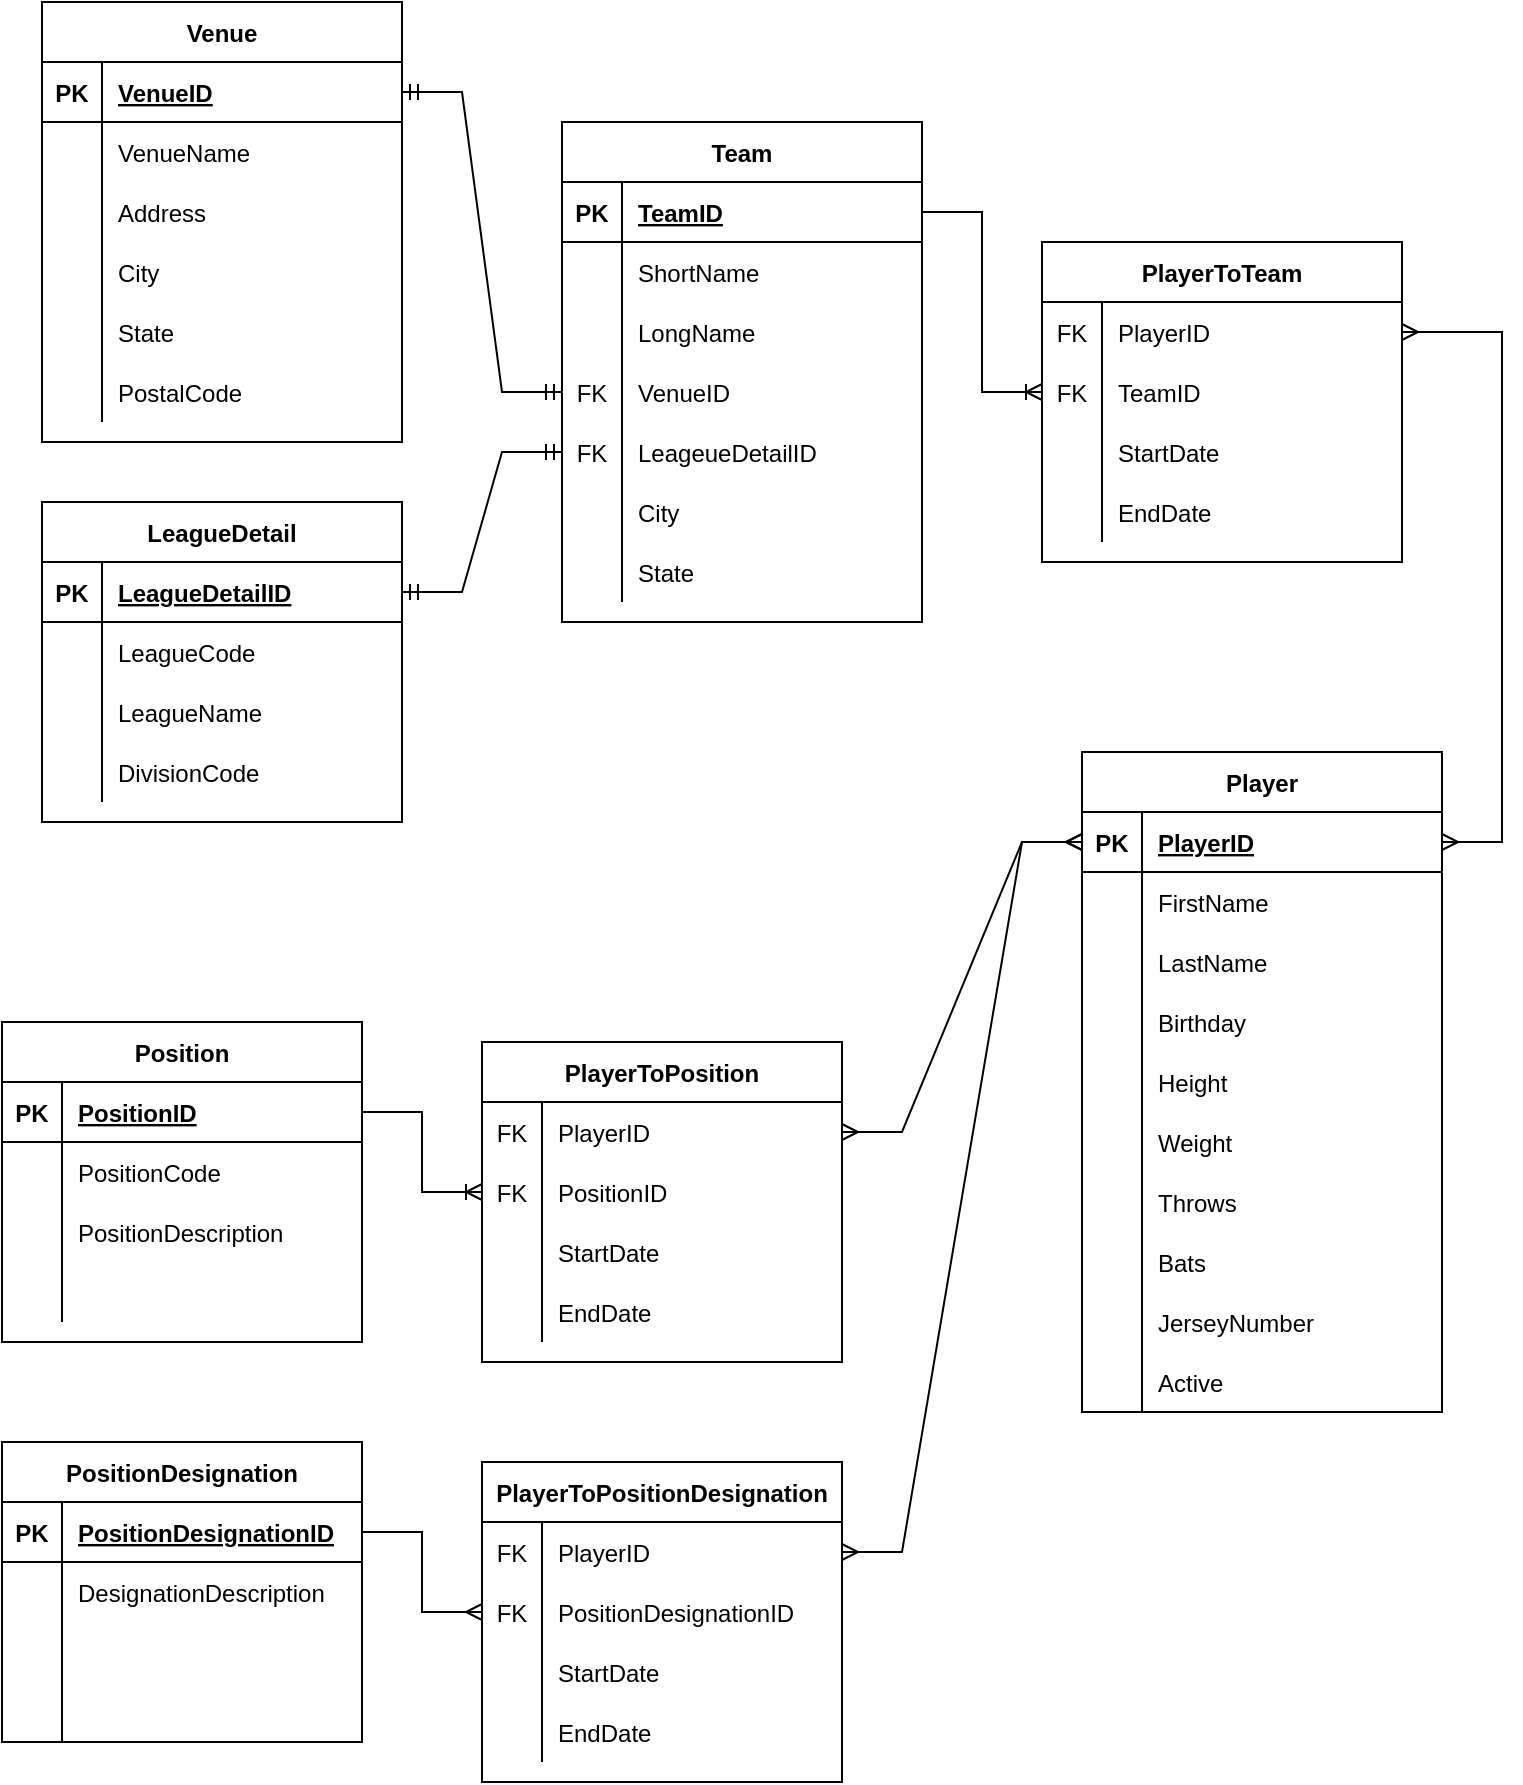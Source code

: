 <mxfile version="20.0.4" type="device" pages="2"><diagram id="R2lEEEUBdFMjLlhIrx00" name="Content"><mxGraphModel dx="2523" dy="896" grid="1" gridSize="10" guides="1" tooltips="1" connect="1" arrows="1" fold="1" page="1" pageScale="1" pageWidth="850" pageHeight="1100" math="0" shadow="0" extFonts="Permanent Marker^https://fonts.googleapis.com/css?family=Permanent+Marker"><root><mxCell id="0"/><mxCell id="1" parent="0"/><mxCell id="hzvGJRpgTWXKwZdSjcVa-14" value="Team" style="shape=table;startSize=30;container=1;collapsible=1;childLayout=tableLayout;fixedRows=1;rowLines=0;fontStyle=1;align=center;resizeLast=1;" parent="1" vertex="1"><mxGeometry x="-540" y="90" width="180" height="250" as="geometry"/></mxCell><mxCell id="hzvGJRpgTWXKwZdSjcVa-15" value="" style="shape=tableRow;horizontal=0;startSize=0;swimlaneHead=0;swimlaneBody=0;fillColor=none;collapsible=0;dropTarget=0;points=[[0,0.5],[1,0.5]];portConstraint=eastwest;top=0;left=0;right=0;bottom=1;" parent="hzvGJRpgTWXKwZdSjcVa-14" vertex="1"><mxGeometry y="30" width="180" height="30" as="geometry"/></mxCell><mxCell id="hzvGJRpgTWXKwZdSjcVa-16" value="PK" style="shape=partialRectangle;connectable=0;fillColor=none;top=0;left=0;bottom=0;right=0;fontStyle=1;overflow=hidden;" parent="hzvGJRpgTWXKwZdSjcVa-15" vertex="1"><mxGeometry width="30" height="30" as="geometry"><mxRectangle width="30" height="30" as="alternateBounds"/></mxGeometry></mxCell><mxCell id="hzvGJRpgTWXKwZdSjcVa-17" value="TeamID" style="shape=partialRectangle;connectable=0;fillColor=none;top=0;left=0;bottom=0;right=0;align=left;spacingLeft=6;fontStyle=5;overflow=hidden;" parent="hzvGJRpgTWXKwZdSjcVa-15" vertex="1"><mxGeometry x="30" width="150" height="30" as="geometry"><mxRectangle width="150" height="30" as="alternateBounds"/></mxGeometry></mxCell><mxCell id="hzvGJRpgTWXKwZdSjcVa-18" value="" style="shape=tableRow;horizontal=0;startSize=0;swimlaneHead=0;swimlaneBody=0;fillColor=none;collapsible=0;dropTarget=0;points=[[0,0.5],[1,0.5]];portConstraint=eastwest;top=0;left=0;right=0;bottom=0;" parent="hzvGJRpgTWXKwZdSjcVa-14" vertex="1"><mxGeometry y="60" width="180" height="30" as="geometry"/></mxCell><mxCell id="hzvGJRpgTWXKwZdSjcVa-19" value="" style="shape=partialRectangle;connectable=0;fillColor=none;top=0;left=0;bottom=0;right=0;editable=1;overflow=hidden;" parent="hzvGJRpgTWXKwZdSjcVa-18" vertex="1"><mxGeometry width="30" height="30" as="geometry"><mxRectangle width="30" height="30" as="alternateBounds"/></mxGeometry></mxCell><mxCell id="hzvGJRpgTWXKwZdSjcVa-20" value="ShortName" style="shape=partialRectangle;connectable=0;fillColor=none;top=0;left=0;bottom=0;right=0;align=left;spacingLeft=6;overflow=hidden;" parent="hzvGJRpgTWXKwZdSjcVa-18" vertex="1"><mxGeometry x="30" width="150" height="30" as="geometry"><mxRectangle width="150" height="30" as="alternateBounds"/></mxGeometry></mxCell><mxCell id="hzvGJRpgTWXKwZdSjcVa-21" value="" style="shape=tableRow;horizontal=0;startSize=0;swimlaneHead=0;swimlaneBody=0;fillColor=none;collapsible=0;dropTarget=0;points=[[0,0.5],[1,0.5]];portConstraint=eastwest;top=0;left=0;right=0;bottom=0;" parent="hzvGJRpgTWXKwZdSjcVa-14" vertex="1"><mxGeometry y="90" width="180" height="30" as="geometry"/></mxCell><mxCell id="hzvGJRpgTWXKwZdSjcVa-22" value="" style="shape=partialRectangle;connectable=0;fillColor=none;top=0;left=0;bottom=0;right=0;editable=1;overflow=hidden;" parent="hzvGJRpgTWXKwZdSjcVa-21" vertex="1"><mxGeometry width="30" height="30" as="geometry"><mxRectangle width="30" height="30" as="alternateBounds"/></mxGeometry></mxCell><mxCell id="hzvGJRpgTWXKwZdSjcVa-23" value="LongName" style="shape=partialRectangle;connectable=0;fillColor=none;top=0;left=0;bottom=0;right=0;align=left;spacingLeft=6;overflow=hidden;" parent="hzvGJRpgTWXKwZdSjcVa-21" vertex="1"><mxGeometry x="30" width="150" height="30" as="geometry"><mxRectangle width="150" height="30" as="alternateBounds"/></mxGeometry></mxCell><mxCell id="hzvGJRpgTWXKwZdSjcVa-24" value="" style="shape=tableRow;horizontal=0;startSize=0;swimlaneHead=0;swimlaneBody=0;fillColor=none;collapsible=0;dropTarget=0;points=[[0,0.5],[1,0.5]];portConstraint=eastwest;top=0;left=0;right=0;bottom=0;" parent="hzvGJRpgTWXKwZdSjcVa-14" vertex="1"><mxGeometry y="120" width="180" height="30" as="geometry"/></mxCell><mxCell id="hzvGJRpgTWXKwZdSjcVa-25" value="FK" style="shape=partialRectangle;connectable=0;fillColor=none;top=0;left=0;bottom=0;right=0;editable=1;overflow=hidden;" parent="hzvGJRpgTWXKwZdSjcVa-24" vertex="1"><mxGeometry width="30" height="30" as="geometry"><mxRectangle width="30" height="30" as="alternateBounds"/></mxGeometry></mxCell><mxCell id="hzvGJRpgTWXKwZdSjcVa-26" value="VenueID" style="shape=partialRectangle;connectable=0;fillColor=none;top=0;left=0;bottom=0;right=0;align=left;spacingLeft=6;overflow=hidden;" parent="hzvGJRpgTWXKwZdSjcVa-24" vertex="1"><mxGeometry x="30" width="150" height="30" as="geometry"><mxRectangle width="150" height="30" as="alternateBounds"/></mxGeometry></mxCell><mxCell id="hzvGJRpgTWXKwZdSjcVa-57" value="" style="shape=tableRow;horizontal=0;startSize=0;swimlaneHead=0;swimlaneBody=0;fillColor=none;collapsible=0;dropTarget=0;points=[[0,0.5],[1,0.5]];portConstraint=eastwest;top=0;left=0;right=0;bottom=0;" parent="hzvGJRpgTWXKwZdSjcVa-14" vertex="1"><mxGeometry y="150" width="180" height="30" as="geometry"/></mxCell><mxCell id="hzvGJRpgTWXKwZdSjcVa-58" value="FK" style="shape=partialRectangle;connectable=0;fillColor=none;top=0;left=0;bottom=0;right=0;editable=1;overflow=hidden;" parent="hzvGJRpgTWXKwZdSjcVa-57" vertex="1"><mxGeometry width="30" height="30" as="geometry"><mxRectangle width="30" height="30" as="alternateBounds"/></mxGeometry></mxCell><mxCell id="hzvGJRpgTWXKwZdSjcVa-59" value="LeageueDetailID" style="shape=partialRectangle;connectable=0;fillColor=none;top=0;left=0;bottom=0;right=0;align=left;spacingLeft=6;overflow=hidden;" parent="hzvGJRpgTWXKwZdSjcVa-57" vertex="1"><mxGeometry x="30" width="150" height="30" as="geometry"><mxRectangle width="150" height="30" as="alternateBounds"/></mxGeometry></mxCell><mxCell id="hzvGJRpgTWXKwZdSjcVa-90" value="" style="shape=tableRow;horizontal=0;startSize=0;swimlaneHead=0;swimlaneBody=0;fillColor=none;collapsible=0;dropTarget=0;points=[[0,0.5],[1,0.5]];portConstraint=eastwest;top=0;left=0;right=0;bottom=0;" parent="hzvGJRpgTWXKwZdSjcVa-14" vertex="1"><mxGeometry y="180" width="180" height="30" as="geometry"/></mxCell><mxCell id="hzvGJRpgTWXKwZdSjcVa-91" value="" style="shape=partialRectangle;connectable=0;fillColor=none;top=0;left=0;bottom=0;right=0;editable=1;overflow=hidden;" parent="hzvGJRpgTWXKwZdSjcVa-90" vertex="1"><mxGeometry width="30" height="30" as="geometry"><mxRectangle width="30" height="30" as="alternateBounds"/></mxGeometry></mxCell><mxCell id="hzvGJRpgTWXKwZdSjcVa-92" value="City" style="shape=partialRectangle;connectable=0;fillColor=none;top=0;left=0;bottom=0;right=0;align=left;spacingLeft=6;overflow=hidden;" parent="hzvGJRpgTWXKwZdSjcVa-90" vertex="1"><mxGeometry x="30" width="150" height="30" as="geometry"><mxRectangle width="150" height="30" as="alternateBounds"/></mxGeometry></mxCell><mxCell id="hzvGJRpgTWXKwZdSjcVa-93" value="" style="shape=tableRow;horizontal=0;startSize=0;swimlaneHead=0;swimlaneBody=0;fillColor=none;collapsible=0;dropTarget=0;points=[[0,0.5],[1,0.5]];portConstraint=eastwest;top=0;left=0;right=0;bottom=0;" parent="hzvGJRpgTWXKwZdSjcVa-14" vertex="1"><mxGeometry y="210" width="180" height="30" as="geometry"/></mxCell><mxCell id="hzvGJRpgTWXKwZdSjcVa-94" value="" style="shape=partialRectangle;connectable=0;fillColor=none;top=0;left=0;bottom=0;right=0;editable=1;overflow=hidden;" parent="hzvGJRpgTWXKwZdSjcVa-93" vertex="1"><mxGeometry width="30" height="30" as="geometry"><mxRectangle width="30" height="30" as="alternateBounds"/></mxGeometry></mxCell><mxCell id="hzvGJRpgTWXKwZdSjcVa-95" value="State" style="shape=partialRectangle;connectable=0;fillColor=none;top=0;left=0;bottom=0;right=0;align=left;spacingLeft=6;overflow=hidden;" parent="hzvGJRpgTWXKwZdSjcVa-93" vertex="1"><mxGeometry x="30" width="150" height="30" as="geometry"><mxRectangle width="150" height="30" as="alternateBounds"/></mxGeometry></mxCell><mxCell id="hzvGJRpgTWXKwZdSjcVa-44" value="LeagueDetail" style="shape=table;startSize=30;container=1;collapsible=1;childLayout=tableLayout;fixedRows=1;rowLines=0;fontStyle=1;align=center;resizeLast=1;" parent="1" vertex="1"><mxGeometry x="-800" y="280" width="180" height="160" as="geometry"/></mxCell><mxCell id="hzvGJRpgTWXKwZdSjcVa-45" value="" style="shape=tableRow;horizontal=0;startSize=0;swimlaneHead=0;swimlaneBody=0;fillColor=none;collapsible=0;dropTarget=0;points=[[0,0.5],[1,0.5]];portConstraint=eastwest;top=0;left=0;right=0;bottom=1;" parent="hzvGJRpgTWXKwZdSjcVa-44" vertex="1"><mxGeometry y="30" width="180" height="30" as="geometry"/></mxCell><mxCell id="hzvGJRpgTWXKwZdSjcVa-46" value="PK" style="shape=partialRectangle;connectable=0;fillColor=none;top=0;left=0;bottom=0;right=0;fontStyle=1;overflow=hidden;" parent="hzvGJRpgTWXKwZdSjcVa-45" vertex="1"><mxGeometry width="30" height="30" as="geometry"><mxRectangle width="30" height="30" as="alternateBounds"/></mxGeometry></mxCell><mxCell id="hzvGJRpgTWXKwZdSjcVa-47" value="LeagueDetailID" style="shape=partialRectangle;connectable=0;fillColor=none;top=0;left=0;bottom=0;right=0;align=left;spacingLeft=6;fontStyle=5;overflow=hidden;" parent="hzvGJRpgTWXKwZdSjcVa-45" vertex="1"><mxGeometry x="30" width="150" height="30" as="geometry"><mxRectangle width="150" height="30" as="alternateBounds"/></mxGeometry></mxCell><mxCell id="hzvGJRpgTWXKwZdSjcVa-48" value="" style="shape=tableRow;horizontal=0;startSize=0;swimlaneHead=0;swimlaneBody=0;fillColor=none;collapsible=0;dropTarget=0;points=[[0,0.5],[1,0.5]];portConstraint=eastwest;top=0;left=0;right=0;bottom=0;" parent="hzvGJRpgTWXKwZdSjcVa-44" vertex="1"><mxGeometry y="60" width="180" height="30" as="geometry"/></mxCell><mxCell id="hzvGJRpgTWXKwZdSjcVa-49" value="" style="shape=partialRectangle;connectable=0;fillColor=none;top=0;left=0;bottom=0;right=0;editable=1;overflow=hidden;" parent="hzvGJRpgTWXKwZdSjcVa-48" vertex="1"><mxGeometry width="30" height="30" as="geometry"><mxRectangle width="30" height="30" as="alternateBounds"/></mxGeometry></mxCell><mxCell id="hzvGJRpgTWXKwZdSjcVa-50" value="LeagueCode" style="shape=partialRectangle;connectable=0;fillColor=none;top=0;left=0;bottom=0;right=0;align=left;spacingLeft=6;overflow=hidden;" parent="hzvGJRpgTWXKwZdSjcVa-48" vertex="1"><mxGeometry x="30" width="150" height="30" as="geometry"><mxRectangle width="150" height="30" as="alternateBounds"/></mxGeometry></mxCell><mxCell id="hzvGJRpgTWXKwZdSjcVa-51" value="" style="shape=tableRow;horizontal=0;startSize=0;swimlaneHead=0;swimlaneBody=0;fillColor=none;collapsible=0;dropTarget=0;points=[[0,0.5],[1,0.5]];portConstraint=eastwest;top=0;left=0;right=0;bottom=0;" parent="hzvGJRpgTWXKwZdSjcVa-44" vertex="1"><mxGeometry y="90" width="180" height="30" as="geometry"/></mxCell><mxCell id="hzvGJRpgTWXKwZdSjcVa-52" value="" style="shape=partialRectangle;connectable=0;fillColor=none;top=0;left=0;bottom=0;right=0;editable=1;overflow=hidden;" parent="hzvGJRpgTWXKwZdSjcVa-51" vertex="1"><mxGeometry width="30" height="30" as="geometry"><mxRectangle width="30" height="30" as="alternateBounds"/></mxGeometry></mxCell><mxCell id="hzvGJRpgTWXKwZdSjcVa-53" value="LeagueName" style="shape=partialRectangle;connectable=0;fillColor=none;top=0;left=0;bottom=0;right=0;align=left;spacingLeft=6;overflow=hidden;" parent="hzvGJRpgTWXKwZdSjcVa-51" vertex="1"><mxGeometry x="30" width="150" height="30" as="geometry"><mxRectangle width="150" height="30" as="alternateBounds"/></mxGeometry></mxCell><mxCell id="hzvGJRpgTWXKwZdSjcVa-54" value="" style="shape=tableRow;horizontal=0;startSize=0;swimlaneHead=0;swimlaneBody=0;fillColor=none;collapsible=0;dropTarget=0;points=[[0,0.5],[1,0.5]];portConstraint=eastwest;top=0;left=0;right=0;bottom=0;" parent="hzvGJRpgTWXKwZdSjcVa-44" vertex="1"><mxGeometry y="120" width="180" height="30" as="geometry"/></mxCell><mxCell id="hzvGJRpgTWXKwZdSjcVa-55" value="" style="shape=partialRectangle;connectable=0;fillColor=none;top=0;left=0;bottom=0;right=0;editable=1;overflow=hidden;" parent="hzvGJRpgTWXKwZdSjcVa-54" vertex="1"><mxGeometry width="30" height="30" as="geometry"><mxRectangle width="30" height="30" as="alternateBounds"/></mxGeometry></mxCell><mxCell id="hzvGJRpgTWXKwZdSjcVa-56" value="DivisionCode" style="shape=partialRectangle;connectable=0;fillColor=none;top=0;left=0;bottom=0;right=0;align=left;spacingLeft=6;overflow=hidden;" parent="hzvGJRpgTWXKwZdSjcVa-54" vertex="1"><mxGeometry x="30" width="150" height="30" as="geometry"><mxRectangle width="150" height="30" as="alternateBounds"/></mxGeometry></mxCell><mxCell id="hzvGJRpgTWXKwZdSjcVa-68" value="Venue" style="shape=table;startSize=30;container=1;collapsible=1;childLayout=tableLayout;fixedRows=1;rowLines=0;fontStyle=1;align=center;resizeLast=1;" parent="1" vertex="1"><mxGeometry x="-800" y="30" width="180" height="220" as="geometry"/></mxCell><mxCell id="hzvGJRpgTWXKwZdSjcVa-69" value="" style="shape=tableRow;horizontal=0;startSize=0;swimlaneHead=0;swimlaneBody=0;fillColor=none;collapsible=0;dropTarget=0;points=[[0,0.5],[1,0.5]];portConstraint=eastwest;top=0;left=0;right=0;bottom=1;" parent="hzvGJRpgTWXKwZdSjcVa-68" vertex="1"><mxGeometry y="30" width="180" height="30" as="geometry"/></mxCell><mxCell id="hzvGJRpgTWXKwZdSjcVa-70" value="PK" style="shape=partialRectangle;connectable=0;fillColor=none;top=0;left=0;bottom=0;right=0;fontStyle=1;overflow=hidden;" parent="hzvGJRpgTWXKwZdSjcVa-69" vertex="1"><mxGeometry width="30" height="30" as="geometry"><mxRectangle width="30" height="30" as="alternateBounds"/></mxGeometry></mxCell><mxCell id="hzvGJRpgTWXKwZdSjcVa-71" value="VenueID" style="shape=partialRectangle;connectable=0;fillColor=none;top=0;left=0;bottom=0;right=0;align=left;spacingLeft=6;fontStyle=5;overflow=hidden;" parent="hzvGJRpgTWXKwZdSjcVa-69" vertex="1"><mxGeometry x="30" width="150" height="30" as="geometry"><mxRectangle width="150" height="30" as="alternateBounds"/></mxGeometry></mxCell><mxCell id="hzvGJRpgTWXKwZdSjcVa-72" value="" style="shape=tableRow;horizontal=0;startSize=0;swimlaneHead=0;swimlaneBody=0;fillColor=none;collapsible=0;dropTarget=0;points=[[0,0.5],[1,0.5]];portConstraint=eastwest;top=0;left=0;right=0;bottom=0;" parent="hzvGJRpgTWXKwZdSjcVa-68" vertex="1"><mxGeometry y="60" width="180" height="30" as="geometry"/></mxCell><mxCell id="hzvGJRpgTWXKwZdSjcVa-73" value="" style="shape=partialRectangle;connectable=0;fillColor=none;top=0;left=0;bottom=0;right=0;editable=1;overflow=hidden;" parent="hzvGJRpgTWXKwZdSjcVa-72" vertex="1"><mxGeometry width="30" height="30" as="geometry"><mxRectangle width="30" height="30" as="alternateBounds"/></mxGeometry></mxCell><mxCell id="hzvGJRpgTWXKwZdSjcVa-74" value="VenueName " style="shape=partialRectangle;connectable=0;fillColor=none;top=0;left=0;bottom=0;right=0;align=left;spacingLeft=6;overflow=hidden;" parent="hzvGJRpgTWXKwZdSjcVa-72" vertex="1"><mxGeometry x="30" width="150" height="30" as="geometry"><mxRectangle width="150" height="30" as="alternateBounds"/></mxGeometry></mxCell><mxCell id="hzvGJRpgTWXKwZdSjcVa-75" value="" style="shape=tableRow;horizontal=0;startSize=0;swimlaneHead=0;swimlaneBody=0;fillColor=none;collapsible=0;dropTarget=0;points=[[0,0.5],[1,0.5]];portConstraint=eastwest;top=0;left=0;right=0;bottom=0;" parent="hzvGJRpgTWXKwZdSjcVa-68" vertex="1"><mxGeometry y="90" width="180" height="30" as="geometry"/></mxCell><mxCell id="hzvGJRpgTWXKwZdSjcVa-76" value="" style="shape=partialRectangle;connectable=0;fillColor=none;top=0;left=0;bottom=0;right=0;editable=1;overflow=hidden;" parent="hzvGJRpgTWXKwZdSjcVa-75" vertex="1"><mxGeometry width="30" height="30" as="geometry"><mxRectangle width="30" height="30" as="alternateBounds"/></mxGeometry></mxCell><mxCell id="hzvGJRpgTWXKwZdSjcVa-77" value="Address " style="shape=partialRectangle;connectable=0;fillColor=none;top=0;left=0;bottom=0;right=0;align=left;spacingLeft=6;overflow=hidden;" parent="hzvGJRpgTWXKwZdSjcVa-75" vertex="1"><mxGeometry x="30" width="150" height="30" as="geometry"><mxRectangle width="150" height="30" as="alternateBounds"/></mxGeometry></mxCell><mxCell id="hzvGJRpgTWXKwZdSjcVa-78" value="" style="shape=tableRow;horizontal=0;startSize=0;swimlaneHead=0;swimlaneBody=0;fillColor=none;collapsible=0;dropTarget=0;points=[[0,0.5],[1,0.5]];portConstraint=eastwest;top=0;left=0;right=0;bottom=0;" parent="hzvGJRpgTWXKwZdSjcVa-68" vertex="1"><mxGeometry y="120" width="180" height="30" as="geometry"/></mxCell><mxCell id="hzvGJRpgTWXKwZdSjcVa-79" value="" style="shape=partialRectangle;connectable=0;fillColor=none;top=0;left=0;bottom=0;right=0;editable=1;overflow=hidden;" parent="hzvGJRpgTWXKwZdSjcVa-78" vertex="1"><mxGeometry width="30" height="30" as="geometry"><mxRectangle width="30" height="30" as="alternateBounds"/></mxGeometry></mxCell><mxCell id="hzvGJRpgTWXKwZdSjcVa-80" value="City" style="shape=partialRectangle;connectable=0;fillColor=none;top=0;left=0;bottom=0;right=0;align=left;spacingLeft=6;overflow=hidden;" parent="hzvGJRpgTWXKwZdSjcVa-78" vertex="1"><mxGeometry x="30" width="150" height="30" as="geometry"><mxRectangle width="150" height="30" as="alternateBounds"/></mxGeometry></mxCell><mxCell id="hzvGJRpgTWXKwZdSjcVa-81" value="" style="shape=tableRow;horizontal=0;startSize=0;swimlaneHead=0;swimlaneBody=0;fillColor=none;collapsible=0;dropTarget=0;points=[[0,0.5],[1,0.5]];portConstraint=eastwest;top=0;left=0;right=0;bottom=0;" parent="hzvGJRpgTWXKwZdSjcVa-68" vertex="1"><mxGeometry y="150" width="180" height="30" as="geometry"/></mxCell><mxCell id="hzvGJRpgTWXKwZdSjcVa-82" value="" style="shape=partialRectangle;connectable=0;fillColor=none;top=0;left=0;bottom=0;right=0;editable=1;overflow=hidden;" parent="hzvGJRpgTWXKwZdSjcVa-81" vertex="1"><mxGeometry width="30" height="30" as="geometry"><mxRectangle width="30" height="30" as="alternateBounds"/></mxGeometry></mxCell><mxCell id="hzvGJRpgTWXKwZdSjcVa-83" value="State" style="shape=partialRectangle;connectable=0;fillColor=none;top=0;left=0;bottom=0;right=0;align=left;spacingLeft=6;overflow=hidden;" parent="hzvGJRpgTWXKwZdSjcVa-81" vertex="1"><mxGeometry x="30" width="150" height="30" as="geometry"><mxRectangle width="150" height="30" as="alternateBounds"/></mxGeometry></mxCell><mxCell id="hzvGJRpgTWXKwZdSjcVa-84" value="" style="shape=tableRow;horizontal=0;startSize=0;swimlaneHead=0;swimlaneBody=0;fillColor=none;collapsible=0;dropTarget=0;points=[[0,0.5],[1,0.5]];portConstraint=eastwest;top=0;left=0;right=0;bottom=0;" parent="hzvGJRpgTWXKwZdSjcVa-68" vertex="1"><mxGeometry y="180" width="180" height="30" as="geometry"/></mxCell><mxCell id="hzvGJRpgTWXKwZdSjcVa-85" value="" style="shape=partialRectangle;connectable=0;fillColor=none;top=0;left=0;bottom=0;right=0;editable=1;overflow=hidden;" parent="hzvGJRpgTWXKwZdSjcVa-84" vertex="1"><mxGeometry width="30" height="30" as="geometry"><mxRectangle width="30" height="30" as="alternateBounds"/></mxGeometry></mxCell><mxCell id="hzvGJRpgTWXKwZdSjcVa-86" value="PostalCode" style="shape=partialRectangle;connectable=0;fillColor=none;top=0;left=0;bottom=0;right=0;align=left;spacingLeft=6;overflow=hidden;" parent="hzvGJRpgTWXKwZdSjcVa-84" vertex="1"><mxGeometry x="30" width="150" height="30" as="geometry"><mxRectangle width="150" height="30" as="alternateBounds"/></mxGeometry></mxCell><mxCell id="hzvGJRpgTWXKwZdSjcVa-96" value="Player" style="shape=table;startSize=30;container=1;collapsible=1;childLayout=tableLayout;fixedRows=1;rowLines=0;fontStyle=1;align=center;resizeLast=1;" parent="1" vertex="1"><mxGeometry x="-280" y="405" width="180" height="330" as="geometry"/></mxCell><mxCell id="hzvGJRpgTWXKwZdSjcVa-97" value="" style="shape=tableRow;horizontal=0;startSize=0;swimlaneHead=0;swimlaneBody=0;fillColor=none;collapsible=0;dropTarget=0;points=[[0,0.5],[1,0.5]];portConstraint=eastwest;top=0;left=0;right=0;bottom=1;" parent="hzvGJRpgTWXKwZdSjcVa-96" vertex="1"><mxGeometry y="30" width="180" height="30" as="geometry"/></mxCell><mxCell id="hzvGJRpgTWXKwZdSjcVa-98" value="PK" style="shape=partialRectangle;connectable=0;fillColor=none;top=0;left=0;bottom=0;right=0;fontStyle=1;overflow=hidden;" parent="hzvGJRpgTWXKwZdSjcVa-97" vertex="1"><mxGeometry width="30" height="30" as="geometry"><mxRectangle width="30" height="30" as="alternateBounds"/></mxGeometry></mxCell><mxCell id="hzvGJRpgTWXKwZdSjcVa-99" value="PlayerID" style="shape=partialRectangle;connectable=0;fillColor=none;top=0;left=0;bottom=0;right=0;align=left;spacingLeft=6;fontStyle=5;overflow=hidden;" parent="hzvGJRpgTWXKwZdSjcVa-97" vertex="1"><mxGeometry x="30" width="150" height="30" as="geometry"><mxRectangle width="150" height="30" as="alternateBounds"/></mxGeometry></mxCell><mxCell id="hzvGJRpgTWXKwZdSjcVa-103" value="" style="shape=tableRow;horizontal=0;startSize=0;swimlaneHead=0;swimlaneBody=0;fillColor=none;collapsible=0;dropTarget=0;points=[[0,0.5],[1,0.5]];portConstraint=eastwest;top=0;left=0;right=0;bottom=0;" parent="hzvGJRpgTWXKwZdSjcVa-96" vertex="1"><mxGeometry y="60" width="180" height="30" as="geometry"/></mxCell><mxCell id="hzvGJRpgTWXKwZdSjcVa-104" value="" style="shape=partialRectangle;connectable=0;fillColor=none;top=0;left=0;bottom=0;right=0;editable=1;overflow=hidden;" parent="hzvGJRpgTWXKwZdSjcVa-103" vertex="1"><mxGeometry width="30" height="30" as="geometry"><mxRectangle width="30" height="30" as="alternateBounds"/></mxGeometry></mxCell><mxCell id="hzvGJRpgTWXKwZdSjcVa-105" value="FirstName" style="shape=partialRectangle;connectable=0;fillColor=none;top=0;left=0;bottom=0;right=0;align=left;spacingLeft=6;overflow=hidden;" parent="hzvGJRpgTWXKwZdSjcVa-103" vertex="1"><mxGeometry x="30" width="150" height="30" as="geometry"><mxRectangle width="150" height="30" as="alternateBounds"/></mxGeometry></mxCell><mxCell id="hzvGJRpgTWXKwZdSjcVa-106" value="" style="shape=tableRow;horizontal=0;startSize=0;swimlaneHead=0;swimlaneBody=0;fillColor=none;collapsible=0;dropTarget=0;points=[[0,0.5],[1,0.5]];portConstraint=eastwest;top=0;left=0;right=0;bottom=0;" parent="hzvGJRpgTWXKwZdSjcVa-96" vertex="1"><mxGeometry y="90" width="180" height="30" as="geometry"/></mxCell><mxCell id="hzvGJRpgTWXKwZdSjcVa-107" value="" style="shape=partialRectangle;connectable=0;fillColor=none;top=0;left=0;bottom=0;right=0;editable=1;overflow=hidden;" parent="hzvGJRpgTWXKwZdSjcVa-106" vertex="1"><mxGeometry width="30" height="30" as="geometry"><mxRectangle width="30" height="30" as="alternateBounds"/></mxGeometry></mxCell><mxCell id="hzvGJRpgTWXKwZdSjcVa-108" value="LastName" style="shape=partialRectangle;connectable=0;fillColor=none;top=0;left=0;bottom=0;right=0;align=left;spacingLeft=6;overflow=hidden;" parent="hzvGJRpgTWXKwZdSjcVa-106" vertex="1"><mxGeometry x="30" width="150" height="30" as="geometry"><mxRectangle width="150" height="30" as="alternateBounds"/></mxGeometry></mxCell><mxCell id="hzvGJRpgTWXKwZdSjcVa-109" value="" style="shape=tableRow;horizontal=0;startSize=0;swimlaneHead=0;swimlaneBody=0;fillColor=none;collapsible=0;dropTarget=0;points=[[0,0.5],[1,0.5]];portConstraint=eastwest;top=0;left=0;right=0;bottom=0;" parent="hzvGJRpgTWXKwZdSjcVa-96" vertex="1"><mxGeometry y="120" width="180" height="30" as="geometry"/></mxCell><mxCell id="hzvGJRpgTWXKwZdSjcVa-110" value="" style="shape=partialRectangle;connectable=0;fillColor=none;top=0;left=0;bottom=0;right=0;editable=1;overflow=hidden;" parent="hzvGJRpgTWXKwZdSjcVa-109" vertex="1"><mxGeometry width="30" height="30" as="geometry"><mxRectangle width="30" height="30" as="alternateBounds"/></mxGeometry></mxCell><mxCell id="hzvGJRpgTWXKwZdSjcVa-111" value="Birthday" style="shape=partialRectangle;connectable=0;fillColor=none;top=0;left=0;bottom=0;right=0;align=left;spacingLeft=6;overflow=hidden;" parent="hzvGJRpgTWXKwZdSjcVa-109" vertex="1"><mxGeometry x="30" width="150" height="30" as="geometry"><mxRectangle width="150" height="30" as="alternateBounds"/></mxGeometry></mxCell><mxCell id="hzvGJRpgTWXKwZdSjcVa-112" value="" style="shape=tableRow;horizontal=0;startSize=0;swimlaneHead=0;swimlaneBody=0;fillColor=none;collapsible=0;dropTarget=0;points=[[0,0.5],[1,0.5]];portConstraint=eastwest;top=0;left=0;right=0;bottom=0;" parent="hzvGJRpgTWXKwZdSjcVa-96" vertex="1"><mxGeometry y="150" width="180" height="30" as="geometry"/></mxCell><mxCell id="hzvGJRpgTWXKwZdSjcVa-113" value="" style="shape=partialRectangle;connectable=0;fillColor=none;top=0;left=0;bottom=0;right=0;editable=1;overflow=hidden;" parent="hzvGJRpgTWXKwZdSjcVa-112" vertex="1"><mxGeometry width="30" height="30" as="geometry"><mxRectangle width="30" height="30" as="alternateBounds"/></mxGeometry></mxCell><mxCell id="hzvGJRpgTWXKwZdSjcVa-114" value="Height" style="shape=partialRectangle;connectable=0;fillColor=none;top=0;left=0;bottom=0;right=0;align=left;spacingLeft=6;overflow=hidden;" parent="hzvGJRpgTWXKwZdSjcVa-112" vertex="1"><mxGeometry x="30" width="150" height="30" as="geometry"><mxRectangle width="150" height="30" as="alternateBounds"/></mxGeometry></mxCell><mxCell id="hzvGJRpgTWXKwZdSjcVa-115" value="" style="shape=tableRow;horizontal=0;startSize=0;swimlaneHead=0;swimlaneBody=0;fillColor=none;collapsible=0;dropTarget=0;points=[[0,0.5],[1,0.5]];portConstraint=eastwest;top=0;left=0;right=0;bottom=0;" parent="hzvGJRpgTWXKwZdSjcVa-96" vertex="1"><mxGeometry y="180" width="180" height="30" as="geometry"/></mxCell><mxCell id="hzvGJRpgTWXKwZdSjcVa-116" value="" style="shape=partialRectangle;connectable=0;fillColor=none;top=0;left=0;bottom=0;right=0;editable=1;overflow=hidden;" parent="hzvGJRpgTWXKwZdSjcVa-115" vertex="1"><mxGeometry width="30" height="30" as="geometry"><mxRectangle width="30" height="30" as="alternateBounds"/></mxGeometry></mxCell><mxCell id="hzvGJRpgTWXKwZdSjcVa-117" value="Weight" style="shape=partialRectangle;connectable=0;fillColor=none;top=0;left=0;bottom=0;right=0;align=left;spacingLeft=6;overflow=hidden;" parent="hzvGJRpgTWXKwZdSjcVa-115" vertex="1"><mxGeometry x="30" width="150" height="30" as="geometry"><mxRectangle width="150" height="30" as="alternateBounds"/></mxGeometry></mxCell><mxCell id="hzvGJRpgTWXKwZdSjcVa-118" value="" style="shape=tableRow;horizontal=0;startSize=0;swimlaneHead=0;swimlaneBody=0;fillColor=none;collapsible=0;dropTarget=0;points=[[0,0.5],[1,0.5]];portConstraint=eastwest;top=0;left=0;right=0;bottom=0;" parent="hzvGJRpgTWXKwZdSjcVa-96" vertex="1"><mxGeometry y="210" width="180" height="30" as="geometry"/></mxCell><mxCell id="hzvGJRpgTWXKwZdSjcVa-119" value="" style="shape=partialRectangle;connectable=0;fillColor=none;top=0;left=0;bottom=0;right=0;editable=1;overflow=hidden;" parent="hzvGJRpgTWXKwZdSjcVa-118" vertex="1"><mxGeometry width="30" height="30" as="geometry"><mxRectangle width="30" height="30" as="alternateBounds"/></mxGeometry></mxCell><mxCell id="hzvGJRpgTWXKwZdSjcVa-120" value="Throws" style="shape=partialRectangle;connectable=0;fillColor=none;top=0;left=0;bottom=0;right=0;align=left;spacingLeft=6;overflow=hidden;" parent="hzvGJRpgTWXKwZdSjcVa-118" vertex="1"><mxGeometry x="30" width="150" height="30" as="geometry"><mxRectangle width="150" height="30" as="alternateBounds"/></mxGeometry></mxCell><mxCell id="hzvGJRpgTWXKwZdSjcVa-121" value="" style="shape=tableRow;horizontal=0;startSize=0;swimlaneHead=0;swimlaneBody=0;fillColor=none;collapsible=0;dropTarget=0;points=[[0,0.5],[1,0.5]];portConstraint=eastwest;top=0;left=0;right=0;bottom=0;" parent="hzvGJRpgTWXKwZdSjcVa-96" vertex="1"><mxGeometry y="240" width="180" height="30" as="geometry"/></mxCell><mxCell id="hzvGJRpgTWXKwZdSjcVa-122" value="" style="shape=partialRectangle;connectable=0;fillColor=none;top=0;left=0;bottom=0;right=0;editable=1;overflow=hidden;" parent="hzvGJRpgTWXKwZdSjcVa-121" vertex="1"><mxGeometry width="30" height="30" as="geometry"><mxRectangle width="30" height="30" as="alternateBounds"/></mxGeometry></mxCell><mxCell id="hzvGJRpgTWXKwZdSjcVa-123" value="Bats" style="shape=partialRectangle;connectable=0;fillColor=none;top=0;left=0;bottom=0;right=0;align=left;spacingLeft=6;overflow=hidden;" parent="hzvGJRpgTWXKwZdSjcVa-121" vertex="1"><mxGeometry x="30" width="150" height="30" as="geometry"><mxRectangle width="150" height="30" as="alternateBounds"/></mxGeometry></mxCell><mxCell id="hzvGJRpgTWXKwZdSjcVa-124" value="" style="shape=tableRow;horizontal=0;startSize=0;swimlaneHead=0;swimlaneBody=0;fillColor=none;collapsible=0;dropTarget=0;points=[[0,0.5],[1,0.5]];portConstraint=eastwest;top=0;left=0;right=0;bottom=0;" parent="hzvGJRpgTWXKwZdSjcVa-96" vertex="1"><mxGeometry y="270" width="180" height="30" as="geometry"/></mxCell><mxCell id="hzvGJRpgTWXKwZdSjcVa-125" value="" style="shape=partialRectangle;connectable=0;fillColor=none;top=0;left=0;bottom=0;right=0;editable=1;overflow=hidden;" parent="hzvGJRpgTWXKwZdSjcVa-124" vertex="1"><mxGeometry width="30" height="30" as="geometry"><mxRectangle width="30" height="30" as="alternateBounds"/></mxGeometry></mxCell><mxCell id="hzvGJRpgTWXKwZdSjcVa-126" value="JerseyNumber" style="shape=partialRectangle;connectable=0;fillColor=none;top=0;left=0;bottom=0;right=0;align=left;spacingLeft=6;overflow=hidden;" parent="hzvGJRpgTWXKwZdSjcVa-124" vertex="1"><mxGeometry x="30" width="150" height="30" as="geometry"><mxRectangle width="150" height="30" as="alternateBounds"/></mxGeometry></mxCell><mxCell id="hzvGJRpgTWXKwZdSjcVa-127" value="" style="shape=tableRow;horizontal=0;startSize=0;swimlaneHead=0;swimlaneBody=0;fillColor=none;collapsible=0;dropTarget=0;points=[[0,0.5],[1,0.5]];portConstraint=eastwest;top=0;left=0;right=0;bottom=0;" parent="hzvGJRpgTWXKwZdSjcVa-96" vertex="1"><mxGeometry y="300" width="180" height="30" as="geometry"/></mxCell><mxCell id="hzvGJRpgTWXKwZdSjcVa-128" value="" style="shape=partialRectangle;connectable=0;fillColor=none;top=0;left=0;bottom=0;right=0;editable=1;overflow=hidden;" parent="hzvGJRpgTWXKwZdSjcVa-127" vertex="1"><mxGeometry width="30" height="30" as="geometry"><mxRectangle width="30" height="30" as="alternateBounds"/></mxGeometry></mxCell><mxCell id="hzvGJRpgTWXKwZdSjcVa-129" value="Active" style="shape=partialRectangle;connectable=0;fillColor=none;top=0;left=0;bottom=0;right=0;align=left;spacingLeft=6;overflow=hidden;" parent="hzvGJRpgTWXKwZdSjcVa-127" vertex="1"><mxGeometry x="30" width="150" height="30" as="geometry"><mxRectangle width="150" height="30" as="alternateBounds"/></mxGeometry></mxCell><mxCell id="hzvGJRpgTWXKwZdSjcVa-130" value="Position" style="shape=table;startSize=30;container=1;collapsible=1;childLayout=tableLayout;fixedRows=1;rowLines=0;fontStyle=1;align=center;resizeLast=1;" parent="1" vertex="1"><mxGeometry x="-820" y="540" width="180" height="160" as="geometry"/></mxCell><mxCell id="hzvGJRpgTWXKwZdSjcVa-131" value="" style="shape=tableRow;horizontal=0;startSize=0;swimlaneHead=0;swimlaneBody=0;fillColor=none;collapsible=0;dropTarget=0;points=[[0,0.5],[1,0.5]];portConstraint=eastwest;top=0;left=0;right=0;bottom=1;" parent="hzvGJRpgTWXKwZdSjcVa-130" vertex="1"><mxGeometry y="30" width="180" height="30" as="geometry"/></mxCell><mxCell id="hzvGJRpgTWXKwZdSjcVa-132" value="PK" style="shape=partialRectangle;connectable=0;fillColor=none;top=0;left=0;bottom=0;right=0;fontStyle=1;overflow=hidden;" parent="hzvGJRpgTWXKwZdSjcVa-131" vertex="1"><mxGeometry width="30" height="30" as="geometry"><mxRectangle width="30" height="30" as="alternateBounds"/></mxGeometry></mxCell><mxCell id="hzvGJRpgTWXKwZdSjcVa-133" value="PositionID" style="shape=partialRectangle;connectable=0;fillColor=none;top=0;left=0;bottom=0;right=0;align=left;spacingLeft=6;fontStyle=5;overflow=hidden;" parent="hzvGJRpgTWXKwZdSjcVa-131" vertex="1"><mxGeometry x="30" width="150" height="30" as="geometry"><mxRectangle width="150" height="30" as="alternateBounds"/></mxGeometry></mxCell><mxCell id="hzvGJRpgTWXKwZdSjcVa-134" value="" style="shape=tableRow;horizontal=0;startSize=0;swimlaneHead=0;swimlaneBody=0;fillColor=none;collapsible=0;dropTarget=0;points=[[0,0.5],[1,0.5]];portConstraint=eastwest;top=0;left=0;right=0;bottom=0;" parent="hzvGJRpgTWXKwZdSjcVa-130" vertex="1"><mxGeometry y="60" width="180" height="30" as="geometry"/></mxCell><mxCell id="hzvGJRpgTWXKwZdSjcVa-135" value="" style="shape=partialRectangle;connectable=0;fillColor=none;top=0;left=0;bottom=0;right=0;editable=1;overflow=hidden;" parent="hzvGJRpgTWXKwZdSjcVa-134" vertex="1"><mxGeometry width="30" height="30" as="geometry"><mxRectangle width="30" height="30" as="alternateBounds"/></mxGeometry></mxCell><mxCell id="hzvGJRpgTWXKwZdSjcVa-136" value="PositionCode" style="shape=partialRectangle;connectable=0;fillColor=none;top=0;left=0;bottom=0;right=0;align=left;spacingLeft=6;overflow=hidden;" parent="hzvGJRpgTWXKwZdSjcVa-134" vertex="1"><mxGeometry x="30" width="150" height="30" as="geometry"><mxRectangle width="150" height="30" as="alternateBounds"/></mxGeometry></mxCell><mxCell id="hzvGJRpgTWXKwZdSjcVa-137" value="" style="shape=tableRow;horizontal=0;startSize=0;swimlaneHead=0;swimlaneBody=0;fillColor=none;collapsible=0;dropTarget=0;points=[[0,0.5],[1,0.5]];portConstraint=eastwest;top=0;left=0;right=0;bottom=0;" parent="hzvGJRpgTWXKwZdSjcVa-130" vertex="1"><mxGeometry y="90" width="180" height="30" as="geometry"/></mxCell><mxCell id="hzvGJRpgTWXKwZdSjcVa-138" value="" style="shape=partialRectangle;connectable=0;fillColor=none;top=0;left=0;bottom=0;right=0;editable=1;overflow=hidden;" parent="hzvGJRpgTWXKwZdSjcVa-137" vertex="1"><mxGeometry width="30" height="30" as="geometry"><mxRectangle width="30" height="30" as="alternateBounds"/></mxGeometry></mxCell><mxCell id="hzvGJRpgTWXKwZdSjcVa-139" value="PositionDescription" style="shape=partialRectangle;connectable=0;fillColor=none;top=0;left=0;bottom=0;right=0;align=left;spacingLeft=6;overflow=hidden;" parent="hzvGJRpgTWXKwZdSjcVa-137" vertex="1"><mxGeometry x="30" width="150" height="30" as="geometry"><mxRectangle width="150" height="30" as="alternateBounds"/></mxGeometry></mxCell><mxCell id="hzvGJRpgTWXKwZdSjcVa-140" value="" style="shape=tableRow;horizontal=0;startSize=0;swimlaneHead=0;swimlaneBody=0;fillColor=none;collapsible=0;dropTarget=0;points=[[0,0.5],[1,0.5]];portConstraint=eastwest;top=0;left=0;right=0;bottom=0;" parent="hzvGJRpgTWXKwZdSjcVa-130" vertex="1"><mxGeometry y="120" width="180" height="30" as="geometry"/></mxCell><mxCell id="hzvGJRpgTWXKwZdSjcVa-141" value="" style="shape=partialRectangle;connectable=0;fillColor=none;top=0;left=0;bottom=0;right=0;editable=1;overflow=hidden;" parent="hzvGJRpgTWXKwZdSjcVa-140" vertex="1"><mxGeometry width="30" height="30" as="geometry"><mxRectangle width="30" height="30" as="alternateBounds"/></mxGeometry></mxCell><mxCell id="hzvGJRpgTWXKwZdSjcVa-142" value="" style="shape=partialRectangle;connectable=0;fillColor=none;top=0;left=0;bottom=0;right=0;align=left;spacingLeft=6;overflow=hidden;" parent="hzvGJRpgTWXKwZdSjcVa-140" vertex="1"><mxGeometry x="30" width="150" height="30" as="geometry"><mxRectangle width="150" height="30" as="alternateBounds"/></mxGeometry></mxCell><mxCell id="hzvGJRpgTWXKwZdSjcVa-146" value="PositionDesignation" style="shape=table;startSize=30;container=1;collapsible=1;childLayout=tableLayout;fixedRows=1;rowLines=0;fontStyle=1;align=center;resizeLast=1;" parent="1" vertex="1"><mxGeometry x="-820" y="750" width="180" height="150" as="geometry"/></mxCell><mxCell id="hzvGJRpgTWXKwZdSjcVa-147" value="" style="shape=tableRow;horizontal=0;startSize=0;swimlaneHead=0;swimlaneBody=0;fillColor=none;collapsible=0;dropTarget=0;points=[[0,0.5],[1,0.5]];portConstraint=eastwest;top=0;left=0;right=0;bottom=1;" parent="hzvGJRpgTWXKwZdSjcVa-146" vertex="1"><mxGeometry y="30" width="180" height="30" as="geometry"/></mxCell><mxCell id="hzvGJRpgTWXKwZdSjcVa-148" value="PK" style="shape=partialRectangle;connectable=0;fillColor=none;top=0;left=0;bottom=0;right=0;fontStyle=1;overflow=hidden;" parent="hzvGJRpgTWXKwZdSjcVa-147" vertex="1"><mxGeometry width="30" height="30" as="geometry"><mxRectangle width="30" height="30" as="alternateBounds"/></mxGeometry></mxCell><mxCell id="hzvGJRpgTWXKwZdSjcVa-149" value="PositionDesignationID" style="shape=partialRectangle;connectable=0;fillColor=none;top=0;left=0;bottom=0;right=0;align=left;spacingLeft=6;fontStyle=5;overflow=hidden;" parent="hzvGJRpgTWXKwZdSjcVa-147" vertex="1"><mxGeometry x="30" width="150" height="30" as="geometry"><mxRectangle width="150" height="30" as="alternateBounds"/></mxGeometry></mxCell><mxCell id="hzvGJRpgTWXKwZdSjcVa-150" value="" style="shape=tableRow;horizontal=0;startSize=0;swimlaneHead=0;swimlaneBody=0;fillColor=none;collapsible=0;dropTarget=0;points=[[0,0.5],[1,0.5]];portConstraint=eastwest;top=0;left=0;right=0;bottom=0;" parent="hzvGJRpgTWXKwZdSjcVa-146" vertex="1"><mxGeometry y="60" width="180" height="30" as="geometry"/></mxCell><mxCell id="hzvGJRpgTWXKwZdSjcVa-151" value="" style="shape=partialRectangle;connectable=0;fillColor=none;top=0;left=0;bottom=0;right=0;editable=1;overflow=hidden;" parent="hzvGJRpgTWXKwZdSjcVa-150" vertex="1"><mxGeometry width="30" height="30" as="geometry"><mxRectangle width="30" height="30" as="alternateBounds"/></mxGeometry></mxCell><mxCell id="hzvGJRpgTWXKwZdSjcVa-152" value="DesignationDescription" style="shape=partialRectangle;connectable=0;fillColor=none;top=0;left=0;bottom=0;right=0;align=left;spacingLeft=6;overflow=hidden;" parent="hzvGJRpgTWXKwZdSjcVa-150" vertex="1"><mxGeometry x="30" width="150" height="30" as="geometry"><mxRectangle width="150" height="30" as="alternateBounds"/></mxGeometry></mxCell><mxCell id="hzvGJRpgTWXKwZdSjcVa-153" value="" style="shape=tableRow;horizontal=0;startSize=0;swimlaneHead=0;swimlaneBody=0;fillColor=none;collapsible=0;dropTarget=0;points=[[0,0.5],[1,0.5]];portConstraint=eastwest;top=0;left=0;right=0;bottom=0;" parent="hzvGJRpgTWXKwZdSjcVa-146" vertex="1"><mxGeometry y="90" width="180" height="30" as="geometry"/></mxCell><mxCell id="hzvGJRpgTWXKwZdSjcVa-154" value="" style="shape=partialRectangle;connectable=0;fillColor=none;top=0;left=0;bottom=0;right=0;editable=1;overflow=hidden;" parent="hzvGJRpgTWXKwZdSjcVa-153" vertex="1"><mxGeometry width="30" height="30" as="geometry"><mxRectangle width="30" height="30" as="alternateBounds"/></mxGeometry></mxCell><mxCell id="hzvGJRpgTWXKwZdSjcVa-155" value="" style="shape=partialRectangle;connectable=0;fillColor=none;top=0;left=0;bottom=0;right=0;align=left;spacingLeft=6;overflow=hidden;" parent="hzvGJRpgTWXKwZdSjcVa-153" vertex="1"><mxGeometry x="30" width="150" height="30" as="geometry"><mxRectangle width="150" height="30" as="alternateBounds"/></mxGeometry></mxCell><mxCell id="hzvGJRpgTWXKwZdSjcVa-156" value="" style="shape=tableRow;horizontal=0;startSize=0;swimlaneHead=0;swimlaneBody=0;fillColor=none;collapsible=0;dropTarget=0;points=[[0,0.5],[1,0.5]];portConstraint=eastwest;top=0;left=0;right=0;bottom=0;" parent="hzvGJRpgTWXKwZdSjcVa-146" vertex="1"><mxGeometry y="120" width="180" height="30" as="geometry"/></mxCell><mxCell id="hzvGJRpgTWXKwZdSjcVa-157" value="" style="shape=partialRectangle;connectable=0;fillColor=none;top=0;left=0;bottom=0;right=0;editable=1;overflow=hidden;" parent="hzvGJRpgTWXKwZdSjcVa-156" vertex="1"><mxGeometry width="30" height="30" as="geometry"><mxRectangle width="30" height="30" as="alternateBounds"/></mxGeometry></mxCell><mxCell id="hzvGJRpgTWXKwZdSjcVa-158" value="" style="shape=partialRectangle;connectable=0;fillColor=none;top=0;left=0;bottom=0;right=0;align=left;spacingLeft=6;overflow=hidden;" parent="hzvGJRpgTWXKwZdSjcVa-156" vertex="1"><mxGeometry x="30" width="150" height="30" as="geometry"><mxRectangle width="150" height="30" as="alternateBounds"/></mxGeometry></mxCell><mxCell id="6eYKkSjHeRKdOht65ujg-1" value="" style="edgeStyle=entityRelationEdgeStyle;fontSize=12;html=1;endArrow=ERmandOne;startArrow=ERmandOne;rounded=0;exitX=0;exitY=0.5;exitDx=0;exitDy=0;" edge="1" parent="1" source="hzvGJRpgTWXKwZdSjcVa-24" target="hzvGJRpgTWXKwZdSjcVa-69"><mxGeometry width="100" height="100" relative="1" as="geometry"><mxPoint x="-410" y="330" as="sourcePoint"/><mxPoint x="-310" y="230" as="targetPoint"/></mxGeometry></mxCell><mxCell id="6eYKkSjHeRKdOht65ujg-2" value="" style="edgeStyle=entityRelationEdgeStyle;fontSize=12;html=1;endArrow=ERmandOne;startArrow=ERmandOne;rounded=0;exitX=0;exitY=0.5;exitDx=0;exitDy=0;entryX=1;entryY=0.5;entryDx=0;entryDy=0;" edge="1" parent="1" source="hzvGJRpgTWXKwZdSjcVa-57" target="hzvGJRpgTWXKwZdSjcVa-45"><mxGeometry width="100" height="100" relative="1" as="geometry"><mxPoint x="-410" y="330" as="sourcePoint"/><mxPoint x="-310" y="230" as="targetPoint"/></mxGeometry></mxCell><mxCell id="6eYKkSjHeRKdOht65ujg-8" value="PlayerToPosition" style="shape=table;startSize=30;container=1;collapsible=1;childLayout=tableLayout;fixedRows=1;rowLines=0;fontStyle=1;align=center;resizeLast=1;" vertex="1" parent="1"><mxGeometry x="-580" y="550" width="180" height="160" as="geometry"/></mxCell><mxCell id="6eYKkSjHeRKdOht65ujg-12" value="" style="shape=tableRow;horizontal=0;startSize=0;swimlaneHead=0;swimlaneBody=0;fillColor=none;collapsible=0;dropTarget=0;points=[[0,0.5],[1,0.5]];portConstraint=eastwest;top=0;left=0;right=0;bottom=0;" vertex="1" parent="6eYKkSjHeRKdOht65ujg-8"><mxGeometry y="30" width="180" height="30" as="geometry"/></mxCell><mxCell id="6eYKkSjHeRKdOht65ujg-13" value="FK" style="shape=partialRectangle;connectable=0;fillColor=none;top=0;left=0;bottom=0;right=0;editable=1;overflow=hidden;" vertex="1" parent="6eYKkSjHeRKdOht65ujg-12"><mxGeometry width="30" height="30" as="geometry"><mxRectangle width="30" height="30" as="alternateBounds"/></mxGeometry></mxCell><mxCell id="6eYKkSjHeRKdOht65ujg-14" value="PlayerID" style="shape=partialRectangle;connectable=0;fillColor=none;top=0;left=0;bottom=0;right=0;align=left;spacingLeft=6;overflow=hidden;" vertex="1" parent="6eYKkSjHeRKdOht65ujg-12"><mxGeometry x="30" width="150" height="30" as="geometry"><mxRectangle width="150" height="30" as="alternateBounds"/></mxGeometry></mxCell><mxCell id="6eYKkSjHeRKdOht65ujg-15" value="" style="shape=tableRow;horizontal=0;startSize=0;swimlaneHead=0;swimlaneBody=0;fillColor=none;collapsible=0;dropTarget=0;points=[[0,0.5],[1,0.5]];portConstraint=eastwest;top=0;left=0;right=0;bottom=0;" vertex="1" parent="6eYKkSjHeRKdOht65ujg-8"><mxGeometry y="60" width="180" height="30" as="geometry"/></mxCell><mxCell id="6eYKkSjHeRKdOht65ujg-16" value="FK" style="shape=partialRectangle;connectable=0;fillColor=none;top=0;left=0;bottom=0;right=0;editable=1;overflow=hidden;" vertex="1" parent="6eYKkSjHeRKdOht65ujg-15"><mxGeometry width="30" height="30" as="geometry"><mxRectangle width="30" height="30" as="alternateBounds"/></mxGeometry></mxCell><mxCell id="6eYKkSjHeRKdOht65ujg-17" value="PositionID" style="shape=partialRectangle;connectable=0;fillColor=none;top=0;left=0;bottom=0;right=0;align=left;spacingLeft=6;overflow=hidden;" vertex="1" parent="6eYKkSjHeRKdOht65ujg-15"><mxGeometry x="30" width="150" height="30" as="geometry"><mxRectangle width="150" height="30" as="alternateBounds"/></mxGeometry></mxCell><mxCell id="6eYKkSjHeRKdOht65ujg-18" value="" style="shape=tableRow;horizontal=0;startSize=0;swimlaneHead=0;swimlaneBody=0;fillColor=none;collapsible=0;dropTarget=0;points=[[0,0.5],[1,0.5]];portConstraint=eastwest;top=0;left=0;right=0;bottom=0;" vertex="1" parent="6eYKkSjHeRKdOht65ujg-8"><mxGeometry y="90" width="180" height="30" as="geometry"/></mxCell><mxCell id="6eYKkSjHeRKdOht65ujg-19" value="" style="shape=partialRectangle;connectable=0;fillColor=none;top=0;left=0;bottom=0;right=0;editable=1;overflow=hidden;" vertex="1" parent="6eYKkSjHeRKdOht65ujg-18"><mxGeometry width="30" height="30" as="geometry"><mxRectangle width="30" height="30" as="alternateBounds"/></mxGeometry></mxCell><mxCell id="6eYKkSjHeRKdOht65ujg-20" value="StartDate" style="shape=partialRectangle;connectable=0;fillColor=none;top=0;left=0;bottom=0;right=0;align=left;spacingLeft=6;overflow=hidden;" vertex="1" parent="6eYKkSjHeRKdOht65ujg-18"><mxGeometry x="30" width="150" height="30" as="geometry"><mxRectangle width="150" height="30" as="alternateBounds"/></mxGeometry></mxCell><mxCell id="6eYKkSjHeRKdOht65ujg-21" value="" style="shape=tableRow;horizontal=0;startSize=0;swimlaneHead=0;swimlaneBody=0;fillColor=none;collapsible=0;dropTarget=0;points=[[0,0.5],[1,0.5]];portConstraint=eastwest;top=0;left=0;right=0;bottom=0;" vertex="1" parent="6eYKkSjHeRKdOht65ujg-8"><mxGeometry y="120" width="180" height="30" as="geometry"/></mxCell><mxCell id="6eYKkSjHeRKdOht65ujg-22" value="" style="shape=partialRectangle;connectable=0;fillColor=none;top=0;left=0;bottom=0;right=0;editable=1;overflow=hidden;" vertex="1" parent="6eYKkSjHeRKdOht65ujg-21"><mxGeometry width="30" height="30" as="geometry"><mxRectangle width="30" height="30" as="alternateBounds"/></mxGeometry></mxCell><mxCell id="6eYKkSjHeRKdOht65ujg-23" value="EndDate" style="shape=partialRectangle;connectable=0;fillColor=none;top=0;left=0;bottom=0;right=0;align=left;spacingLeft=6;overflow=hidden;" vertex="1" parent="6eYKkSjHeRKdOht65ujg-21"><mxGeometry x="30" width="150" height="30" as="geometry"><mxRectangle width="150" height="30" as="alternateBounds"/></mxGeometry></mxCell><mxCell id="6eYKkSjHeRKdOht65ujg-24" value="PlayerToPositionDesignation" style="shape=table;startSize=30;container=1;collapsible=1;childLayout=tableLayout;fixedRows=1;rowLines=0;fontStyle=1;align=center;resizeLast=1;" vertex="1" parent="1"><mxGeometry x="-580" y="760" width="180" height="160" as="geometry"/></mxCell><mxCell id="6eYKkSjHeRKdOht65ujg-25" value="" style="shape=tableRow;horizontal=0;startSize=0;swimlaneHead=0;swimlaneBody=0;fillColor=none;collapsible=0;dropTarget=0;points=[[0,0.5],[1,0.5]];portConstraint=eastwest;top=0;left=0;right=0;bottom=0;" vertex="1" parent="6eYKkSjHeRKdOht65ujg-24"><mxGeometry y="30" width="180" height="30" as="geometry"/></mxCell><mxCell id="6eYKkSjHeRKdOht65ujg-26" value="FK" style="shape=partialRectangle;connectable=0;fillColor=none;top=0;left=0;bottom=0;right=0;editable=1;overflow=hidden;" vertex="1" parent="6eYKkSjHeRKdOht65ujg-25"><mxGeometry width="30" height="30" as="geometry"><mxRectangle width="30" height="30" as="alternateBounds"/></mxGeometry></mxCell><mxCell id="6eYKkSjHeRKdOht65ujg-27" value="PlayerID" style="shape=partialRectangle;connectable=0;fillColor=none;top=0;left=0;bottom=0;right=0;align=left;spacingLeft=6;overflow=hidden;" vertex="1" parent="6eYKkSjHeRKdOht65ujg-25"><mxGeometry x="30" width="150" height="30" as="geometry"><mxRectangle width="150" height="30" as="alternateBounds"/></mxGeometry></mxCell><mxCell id="6eYKkSjHeRKdOht65ujg-28" value="" style="shape=tableRow;horizontal=0;startSize=0;swimlaneHead=0;swimlaneBody=0;fillColor=none;collapsible=0;dropTarget=0;points=[[0,0.5],[1,0.5]];portConstraint=eastwest;top=0;left=0;right=0;bottom=0;" vertex="1" parent="6eYKkSjHeRKdOht65ujg-24"><mxGeometry y="60" width="180" height="30" as="geometry"/></mxCell><mxCell id="6eYKkSjHeRKdOht65ujg-29" value="FK" style="shape=partialRectangle;connectable=0;fillColor=none;top=0;left=0;bottom=0;right=0;editable=1;overflow=hidden;" vertex="1" parent="6eYKkSjHeRKdOht65ujg-28"><mxGeometry width="30" height="30" as="geometry"><mxRectangle width="30" height="30" as="alternateBounds"/></mxGeometry></mxCell><mxCell id="6eYKkSjHeRKdOht65ujg-30" value="PositionDesignationID" style="shape=partialRectangle;connectable=0;fillColor=none;top=0;left=0;bottom=0;right=0;align=left;spacingLeft=6;overflow=hidden;" vertex="1" parent="6eYKkSjHeRKdOht65ujg-28"><mxGeometry x="30" width="150" height="30" as="geometry"><mxRectangle width="150" height="30" as="alternateBounds"/></mxGeometry></mxCell><mxCell id="6eYKkSjHeRKdOht65ujg-31" value="" style="shape=tableRow;horizontal=0;startSize=0;swimlaneHead=0;swimlaneBody=0;fillColor=none;collapsible=0;dropTarget=0;points=[[0,0.5],[1,0.5]];portConstraint=eastwest;top=0;left=0;right=0;bottom=0;" vertex="1" parent="6eYKkSjHeRKdOht65ujg-24"><mxGeometry y="90" width="180" height="30" as="geometry"/></mxCell><mxCell id="6eYKkSjHeRKdOht65ujg-32" value="" style="shape=partialRectangle;connectable=0;fillColor=none;top=0;left=0;bottom=0;right=0;editable=1;overflow=hidden;" vertex="1" parent="6eYKkSjHeRKdOht65ujg-31"><mxGeometry width="30" height="30" as="geometry"><mxRectangle width="30" height="30" as="alternateBounds"/></mxGeometry></mxCell><mxCell id="6eYKkSjHeRKdOht65ujg-33" value="StartDate" style="shape=partialRectangle;connectable=0;fillColor=none;top=0;left=0;bottom=0;right=0;align=left;spacingLeft=6;overflow=hidden;" vertex="1" parent="6eYKkSjHeRKdOht65ujg-31"><mxGeometry x="30" width="150" height="30" as="geometry"><mxRectangle width="150" height="30" as="alternateBounds"/></mxGeometry></mxCell><mxCell id="6eYKkSjHeRKdOht65ujg-34" value="" style="shape=tableRow;horizontal=0;startSize=0;swimlaneHead=0;swimlaneBody=0;fillColor=none;collapsible=0;dropTarget=0;points=[[0,0.5],[1,0.5]];portConstraint=eastwest;top=0;left=0;right=0;bottom=0;" vertex="1" parent="6eYKkSjHeRKdOht65ujg-24"><mxGeometry y="120" width="180" height="30" as="geometry"/></mxCell><mxCell id="6eYKkSjHeRKdOht65ujg-35" value="" style="shape=partialRectangle;connectable=0;fillColor=none;top=0;left=0;bottom=0;right=0;editable=1;overflow=hidden;" vertex="1" parent="6eYKkSjHeRKdOht65ujg-34"><mxGeometry width="30" height="30" as="geometry"><mxRectangle width="30" height="30" as="alternateBounds"/></mxGeometry></mxCell><mxCell id="6eYKkSjHeRKdOht65ujg-36" value="EndDate" style="shape=partialRectangle;connectable=0;fillColor=none;top=0;left=0;bottom=0;right=0;align=left;spacingLeft=6;overflow=hidden;" vertex="1" parent="6eYKkSjHeRKdOht65ujg-34"><mxGeometry x="30" width="150" height="30" as="geometry"><mxRectangle width="150" height="30" as="alternateBounds"/></mxGeometry></mxCell><mxCell id="6eYKkSjHeRKdOht65ujg-37" value="PlayerToTeam" style="shape=table;startSize=30;container=1;collapsible=1;childLayout=tableLayout;fixedRows=1;rowLines=0;fontStyle=1;align=center;resizeLast=1;" vertex="1" parent="1"><mxGeometry x="-300" y="150" width="180" height="160" as="geometry"/></mxCell><mxCell id="6eYKkSjHeRKdOht65ujg-38" value="" style="shape=tableRow;horizontal=0;startSize=0;swimlaneHead=0;swimlaneBody=0;fillColor=none;collapsible=0;dropTarget=0;points=[[0,0.5],[1,0.5]];portConstraint=eastwest;top=0;left=0;right=0;bottom=0;" vertex="1" parent="6eYKkSjHeRKdOht65ujg-37"><mxGeometry y="30" width="180" height="30" as="geometry"/></mxCell><mxCell id="6eYKkSjHeRKdOht65ujg-39" value="FK" style="shape=partialRectangle;connectable=0;fillColor=none;top=0;left=0;bottom=0;right=0;editable=1;overflow=hidden;" vertex="1" parent="6eYKkSjHeRKdOht65ujg-38"><mxGeometry width="30" height="30" as="geometry"><mxRectangle width="30" height="30" as="alternateBounds"/></mxGeometry></mxCell><mxCell id="6eYKkSjHeRKdOht65ujg-40" value="PlayerID" style="shape=partialRectangle;connectable=0;fillColor=none;top=0;left=0;bottom=0;right=0;align=left;spacingLeft=6;overflow=hidden;" vertex="1" parent="6eYKkSjHeRKdOht65ujg-38"><mxGeometry x="30" width="150" height="30" as="geometry"><mxRectangle width="150" height="30" as="alternateBounds"/></mxGeometry></mxCell><mxCell id="6eYKkSjHeRKdOht65ujg-41" value="" style="shape=tableRow;horizontal=0;startSize=0;swimlaneHead=0;swimlaneBody=0;fillColor=none;collapsible=0;dropTarget=0;points=[[0,0.5],[1,0.5]];portConstraint=eastwest;top=0;left=0;right=0;bottom=0;" vertex="1" parent="6eYKkSjHeRKdOht65ujg-37"><mxGeometry y="60" width="180" height="30" as="geometry"/></mxCell><mxCell id="6eYKkSjHeRKdOht65ujg-42" value="FK" style="shape=partialRectangle;connectable=0;fillColor=none;top=0;left=0;bottom=0;right=0;editable=1;overflow=hidden;" vertex="1" parent="6eYKkSjHeRKdOht65ujg-41"><mxGeometry width="30" height="30" as="geometry"><mxRectangle width="30" height="30" as="alternateBounds"/></mxGeometry></mxCell><mxCell id="6eYKkSjHeRKdOht65ujg-43" value="TeamID" style="shape=partialRectangle;connectable=0;fillColor=none;top=0;left=0;bottom=0;right=0;align=left;spacingLeft=6;overflow=hidden;" vertex="1" parent="6eYKkSjHeRKdOht65ujg-41"><mxGeometry x="30" width="150" height="30" as="geometry"><mxRectangle width="150" height="30" as="alternateBounds"/></mxGeometry></mxCell><mxCell id="6eYKkSjHeRKdOht65ujg-44" value="" style="shape=tableRow;horizontal=0;startSize=0;swimlaneHead=0;swimlaneBody=0;fillColor=none;collapsible=0;dropTarget=0;points=[[0,0.5],[1,0.5]];portConstraint=eastwest;top=0;left=0;right=0;bottom=0;" vertex="1" parent="6eYKkSjHeRKdOht65ujg-37"><mxGeometry y="90" width="180" height="30" as="geometry"/></mxCell><mxCell id="6eYKkSjHeRKdOht65ujg-45" value="" style="shape=partialRectangle;connectable=0;fillColor=none;top=0;left=0;bottom=0;right=0;editable=1;overflow=hidden;" vertex="1" parent="6eYKkSjHeRKdOht65ujg-44"><mxGeometry width="30" height="30" as="geometry"><mxRectangle width="30" height="30" as="alternateBounds"/></mxGeometry></mxCell><mxCell id="6eYKkSjHeRKdOht65ujg-46" value="StartDate" style="shape=partialRectangle;connectable=0;fillColor=none;top=0;left=0;bottom=0;right=0;align=left;spacingLeft=6;overflow=hidden;" vertex="1" parent="6eYKkSjHeRKdOht65ujg-44"><mxGeometry x="30" width="150" height="30" as="geometry"><mxRectangle width="150" height="30" as="alternateBounds"/></mxGeometry></mxCell><mxCell id="6eYKkSjHeRKdOht65ujg-47" value="" style="shape=tableRow;horizontal=0;startSize=0;swimlaneHead=0;swimlaneBody=0;fillColor=none;collapsible=0;dropTarget=0;points=[[0,0.5],[1,0.5]];portConstraint=eastwest;top=0;left=0;right=0;bottom=0;" vertex="1" parent="6eYKkSjHeRKdOht65ujg-37"><mxGeometry y="120" width="180" height="30" as="geometry"/></mxCell><mxCell id="6eYKkSjHeRKdOht65ujg-48" value="" style="shape=partialRectangle;connectable=0;fillColor=none;top=0;left=0;bottom=0;right=0;editable=1;overflow=hidden;" vertex="1" parent="6eYKkSjHeRKdOht65ujg-47"><mxGeometry width="30" height="30" as="geometry"><mxRectangle width="30" height="30" as="alternateBounds"/></mxGeometry></mxCell><mxCell id="6eYKkSjHeRKdOht65ujg-49" value="EndDate" style="shape=partialRectangle;connectable=0;fillColor=none;top=0;left=0;bottom=0;right=0;align=left;spacingLeft=6;overflow=hidden;" vertex="1" parent="6eYKkSjHeRKdOht65ujg-47"><mxGeometry x="30" width="150" height="30" as="geometry"><mxRectangle width="150" height="30" as="alternateBounds"/></mxGeometry></mxCell><mxCell id="6eYKkSjHeRKdOht65ujg-52" value="" style="edgeStyle=entityRelationEdgeStyle;fontSize=12;html=1;endArrow=ERoneToMany;rounded=0;exitX=1;exitY=0.5;exitDx=0;exitDy=0;entryX=0;entryY=0.5;entryDx=0;entryDy=0;" edge="1" parent="1" source="hzvGJRpgTWXKwZdSjcVa-15" target="6eYKkSjHeRKdOht65ujg-41"><mxGeometry width="100" height="100" relative="1" as="geometry"><mxPoint x="-480" y="360" as="sourcePoint"/><mxPoint x="-380" y="260" as="targetPoint"/></mxGeometry></mxCell><mxCell id="6eYKkSjHeRKdOht65ujg-55" value="" style="edgeStyle=entityRelationEdgeStyle;fontSize=12;html=1;endArrow=ERoneToMany;rounded=0;exitX=1;exitY=0.5;exitDx=0;exitDy=0;entryX=0;entryY=0.5;entryDx=0;entryDy=0;" edge="1" parent="1" source="hzvGJRpgTWXKwZdSjcVa-131" target="6eYKkSjHeRKdOht65ujg-15"><mxGeometry width="100" height="100" relative="1" as="geometry"><mxPoint x="-320" y="770" as="sourcePoint"/><mxPoint x="-220" y="670" as="targetPoint"/></mxGeometry></mxCell><mxCell id="6eYKkSjHeRKdOht65ujg-56" value="" style="edgeStyle=entityRelationEdgeStyle;fontSize=12;html=1;endArrow=ERmany;rounded=0;exitX=1;exitY=0.5;exitDx=0;exitDy=0;entryX=0;entryY=0.5;entryDx=0;entryDy=0;" edge="1" parent="1" source="hzvGJRpgTWXKwZdSjcVa-147" target="6eYKkSjHeRKdOht65ujg-28"><mxGeometry width="100" height="100" relative="1" as="geometry"><mxPoint x="-320" y="880" as="sourcePoint"/><mxPoint x="-220" y="780" as="targetPoint"/></mxGeometry></mxCell><mxCell id="6eYKkSjHeRKdOht65ujg-57" value="" style="edgeStyle=entityRelationEdgeStyle;fontSize=12;html=1;endArrow=ERmany;startArrow=ERmany;entryX=1;entryY=0.5;entryDx=0;entryDy=0;rounded=0;strokeColor=default;jumpStyle=none;" edge="1" parent="1" target="6eYKkSjHeRKdOht65ujg-38"><mxGeometry width="100" height="100" relative="1" as="geometry"><mxPoint x="-100" y="450" as="sourcePoint"/><mxPoint x="-90" y="440" as="targetPoint"/></mxGeometry></mxCell><mxCell id="6eYKkSjHeRKdOht65ujg-60" value="" style="edgeStyle=entityRelationEdgeStyle;fontSize=12;html=1;endArrow=ERmany;startArrow=ERmany;rounded=0;exitX=1;exitY=0.5;exitDx=0;exitDy=0;entryX=0;entryY=0.5;entryDx=0;entryDy=0;" edge="1" parent="1" source="6eYKkSjHeRKdOht65ujg-12" target="hzvGJRpgTWXKwZdSjcVa-97"><mxGeometry width="100" height="100" relative="1" as="geometry"><mxPoint x="-20.0" y="475" as="sourcePoint"/><mxPoint x="110.0" y="245" as="targetPoint"/></mxGeometry></mxCell><mxCell id="6eYKkSjHeRKdOht65ujg-61" value="" style="edgeStyle=entityRelationEdgeStyle;fontSize=12;html=1;endArrow=ERmany;startArrow=ERmany;rounded=0;exitX=1;exitY=0.5;exitDx=0;exitDy=0;entryX=0;entryY=0.5;entryDx=0;entryDy=0;" edge="1" parent="1" source="6eYKkSjHeRKdOht65ujg-25" target="hzvGJRpgTWXKwZdSjcVa-97"><mxGeometry width="100" height="100" relative="1" as="geometry"><mxPoint x="-10.0" y="485" as="sourcePoint"/><mxPoint x="120.0" y="255" as="targetPoint"/></mxGeometry></mxCell></root></mxGraphModel></diagram><diagram id="Q8O5K1-FlZQGHr4imlWA" name="Infrastructure"><mxGraphModel dx="1662" dy="762" grid="1" gridSize="10" guides="1" tooltips="1" connect="1" arrows="1" fold="1" page="1" pageScale="1" pageWidth="850" pageHeight="1100" math="0" shadow="0"><root><mxCell id="0"/><mxCell id="1" parent="0"/></root></mxGraphModel></diagram></mxfile>